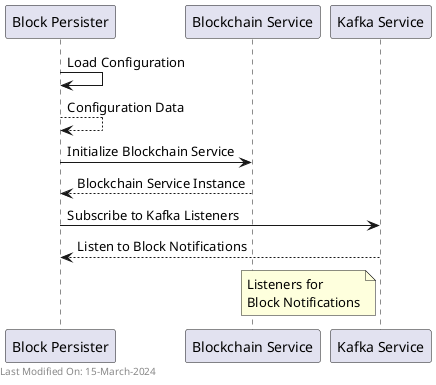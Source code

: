 @startuml
participant "Block Persister" as BlockPersister
participant "Blockchain Service" as Blockchain
participant "Kafka Service" as Kafka

BlockPersister -> BlockPersister: Load Configuration
BlockPersister --> BlockPersister: Configuration Data

BlockPersister -> Blockchain: Initialize Blockchain Service
Blockchain --> BlockPersister: Blockchain Service Instance

BlockPersister -> Kafka: Subscribe to Kafka Listeners
Kafka --> BlockPersister: Listen to Block Notifications

note left of Kafka: Listeners for\nBlock Notifications

left footer Last Modified On: 15-March-2024

@enduml
